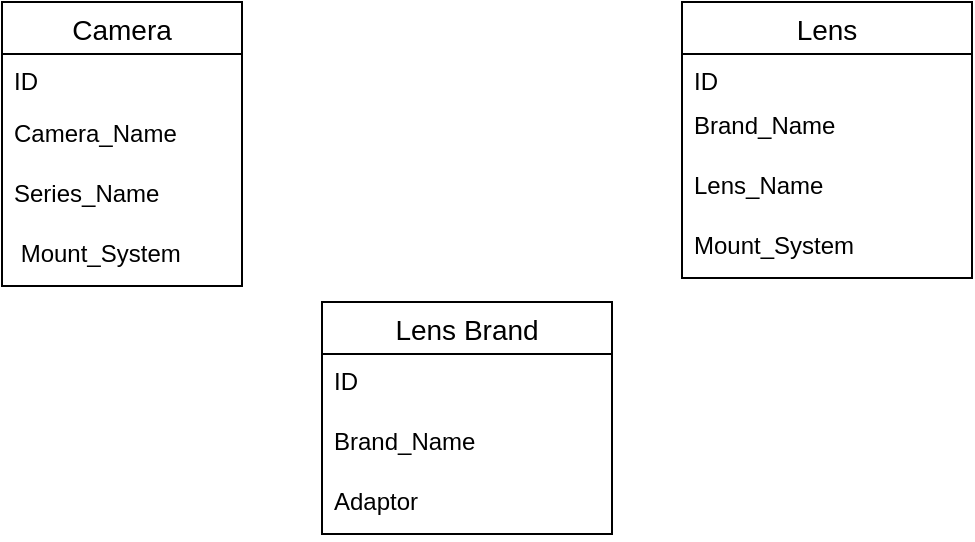<mxfile version="14.6.6" type="github">
  <diagram id="R2lEEEUBdFMjLlhIrx00" name="Page-1">
    <mxGraphModel dx="595" dy="250" grid="1" gridSize="10" guides="1" tooltips="1" connect="1" arrows="1" fold="1" page="1" pageScale="1" pageWidth="850" pageHeight="1100" math="0" shadow="0" extFonts="Permanent Marker^https://fonts.googleapis.com/css?family=Permanent+Marker">
      <root>
        <mxCell id="0" />
        <mxCell id="1" parent="0" />
        <mxCell id="b-eS_55t2D7FbjsbprO6-9" value="Camera" style="swimlane;fontStyle=0;childLayout=stackLayout;horizontal=1;startSize=26;horizontalStack=0;resizeParent=1;resizeParentMax=0;resizeLast=0;collapsible=1;marginBottom=0;align=center;fontSize=14;" vertex="1" parent="1">
          <mxGeometry x="120" y="60" width="120" height="142" as="geometry" />
        </mxCell>
        <mxCell id="b-eS_55t2D7FbjsbprO6-10" value="ID" style="text;strokeColor=none;fillColor=none;spacingLeft=4;spacingRight=4;overflow=hidden;rotatable=0;points=[[0,0.5],[1,0.5]];portConstraint=eastwest;fontSize=12;" vertex="1" parent="b-eS_55t2D7FbjsbprO6-9">
          <mxGeometry y="26" width="120" height="26" as="geometry" />
        </mxCell>
        <mxCell id="b-eS_55t2D7FbjsbprO6-22" value="Camera_Name" style="text;strokeColor=none;fillColor=none;spacingLeft=4;spacingRight=4;overflow=hidden;rotatable=0;points=[[0,0.5],[1,0.5]];portConstraint=eastwest;fontSize=12;" vertex="1" parent="b-eS_55t2D7FbjsbprO6-9">
          <mxGeometry y="52" width="120" height="30" as="geometry" />
        </mxCell>
        <mxCell id="b-eS_55t2D7FbjsbprO6-12" value="Series_Name" style="text;strokeColor=none;fillColor=none;spacingLeft=4;spacingRight=4;overflow=hidden;rotatable=0;points=[[0,0.5],[1,0.5]];portConstraint=eastwest;fontSize=12;" vertex="1" parent="b-eS_55t2D7FbjsbprO6-9">
          <mxGeometry y="82" width="120" height="30" as="geometry" />
        </mxCell>
        <mxCell id="b-eS_55t2D7FbjsbprO6-23" value=" Mount_System" style="text;strokeColor=none;fillColor=none;spacingLeft=4;spacingRight=4;overflow=hidden;rotatable=0;points=[[0,0.5],[1,0.5]];portConstraint=eastwest;fontSize=12;" vertex="1" parent="b-eS_55t2D7FbjsbprO6-9">
          <mxGeometry y="112" width="120" height="30" as="geometry" />
        </mxCell>
        <mxCell id="b-eS_55t2D7FbjsbprO6-13" value="Lens" style="swimlane;fontStyle=0;childLayout=stackLayout;horizontal=1;startSize=26;horizontalStack=0;resizeParent=1;resizeParentMax=0;resizeLast=0;collapsible=1;marginBottom=0;align=center;fontSize=14;" vertex="1" parent="1">
          <mxGeometry x="460" y="60" width="145" height="138" as="geometry" />
        </mxCell>
        <mxCell id="b-eS_55t2D7FbjsbprO6-14" value="ID" style="text;strokeColor=none;fillColor=none;spacingLeft=4;spacingRight=4;overflow=hidden;rotatable=0;points=[[0,0.5],[1,0.5]];portConstraint=eastwest;fontSize=12;" vertex="1" parent="b-eS_55t2D7FbjsbprO6-13">
          <mxGeometry y="26" width="145" height="22" as="geometry" />
        </mxCell>
        <mxCell id="b-eS_55t2D7FbjsbprO6-15" value="Brand_Name" style="text;strokeColor=none;fillColor=none;spacingLeft=4;spacingRight=4;overflow=hidden;rotatable=0;points=[[0,0.5],[1,0.5]];portConstraint=eastwest;fontSize=12;" vertex="1" parent="b-eS_55t2D7FbjsbprO6-13">
          <mxGeometry y="48" width="145" height="30" as="geometry" />
        </mxCell>
        <mxCell id="b-eS_55t2D7FbjsbprO6-16" value="Lens_Name" style="text;strokeColor=none;fillColor=none;spacingLeft=4;spacingRight=4;overflow=hidden;rotatable=0;points=[[0,0.5],[1,0.5]];portConstraint=eastwest;fontSize=12;" vertex="1" parent="b-eS_55t2D7FbjsbprO6-13">
          <mxGeometry y="78" width="145" height="30" as="geometry" />
        </mxCell>
        <mxCell id="b-eS_55t2D7FbjsbprO6-24" value="Mount_System" style="text;strokeColor=none;fillColor=none;spacingLeft=4;spacingRight=4;overflow=hidden;rotatable=0;points=[[0,0.5],[1,0.5]];portConstraint=eastwest;fontSize=12;" vertex="1" parent="b-eS_55t2D7FbjsbprO6-13">
          <mxGeometry y="108" width="145" height="30" as="geometry" />
        </mxCell>
        <mxCell id="b-eS_55t2D7FbjsbprO6-18" value="Lens Brand" style="swimlane;fontStyle=0;childLayout=stackLayout;horizontal=1;startSize=26;horizontalStack=0;resizeParent=1;resizeParentMax=0;resizeLast=0;collapsible=1;marginBottom=0;align=center;fontSize=14;" vertex="1" parent="1">
          <mxGeometry x="280" y="210" width="145" height="116" as="geometry" />
        </mxCell>
        <mxCell id="b-eS_55t2D7FbjsbprO6-19" value="ID" style="text;strokeColor=none;fillColor=none;spacingLeft=4;spacingRight=4;overflow=hidden;rotatable=0;points=[[0,0.5],[1,0.5]];portConstraint=eastwest;fontSize=12;" vertex="1" parent="b-eS_55t2D7FbjsbprO6-18">
          <mxGeometry y="26" width="145" height="30" as="geometry" />
        </mxCell>
        <mxCell id="b-eS_55t2D7FbjsbprO6-20" value="Brand_Name" style="text;strokeColor=none;fillColor=none;spacingLeft=4;spacingRight=4;overflow=hidden;rotatable=0;points=[[0,0.5],[1,0.5]];portConstraint=eastwest;fontSize=12;" vertex="1" parent="b-eS_55t2D7FbjsbprO6-18">
          <mxGeometry y="56" width="145" height="30" as="geometry" />
        </mxCell>
        <mxCell id="b-eS_55t2D7FbjsbprO6-21" value="Adaptor" style="text;strokeColor=none;fillColor=none;spacingLeft=4;spacingRight=4;overflow=hidden;rotatable=0;points=[[0,0.5],[1,0.5]];portConstraint=eastwest;fontSize=12;" vertex="1" parent="b-eS_55t2D7FbjsbprO6-18">
          <mxGeometry y="86" width="145" height="30" as="geometry" />
        </mxCell>
      </root>
    </mxGraphModel>
  </diagram>
</mxfile>
